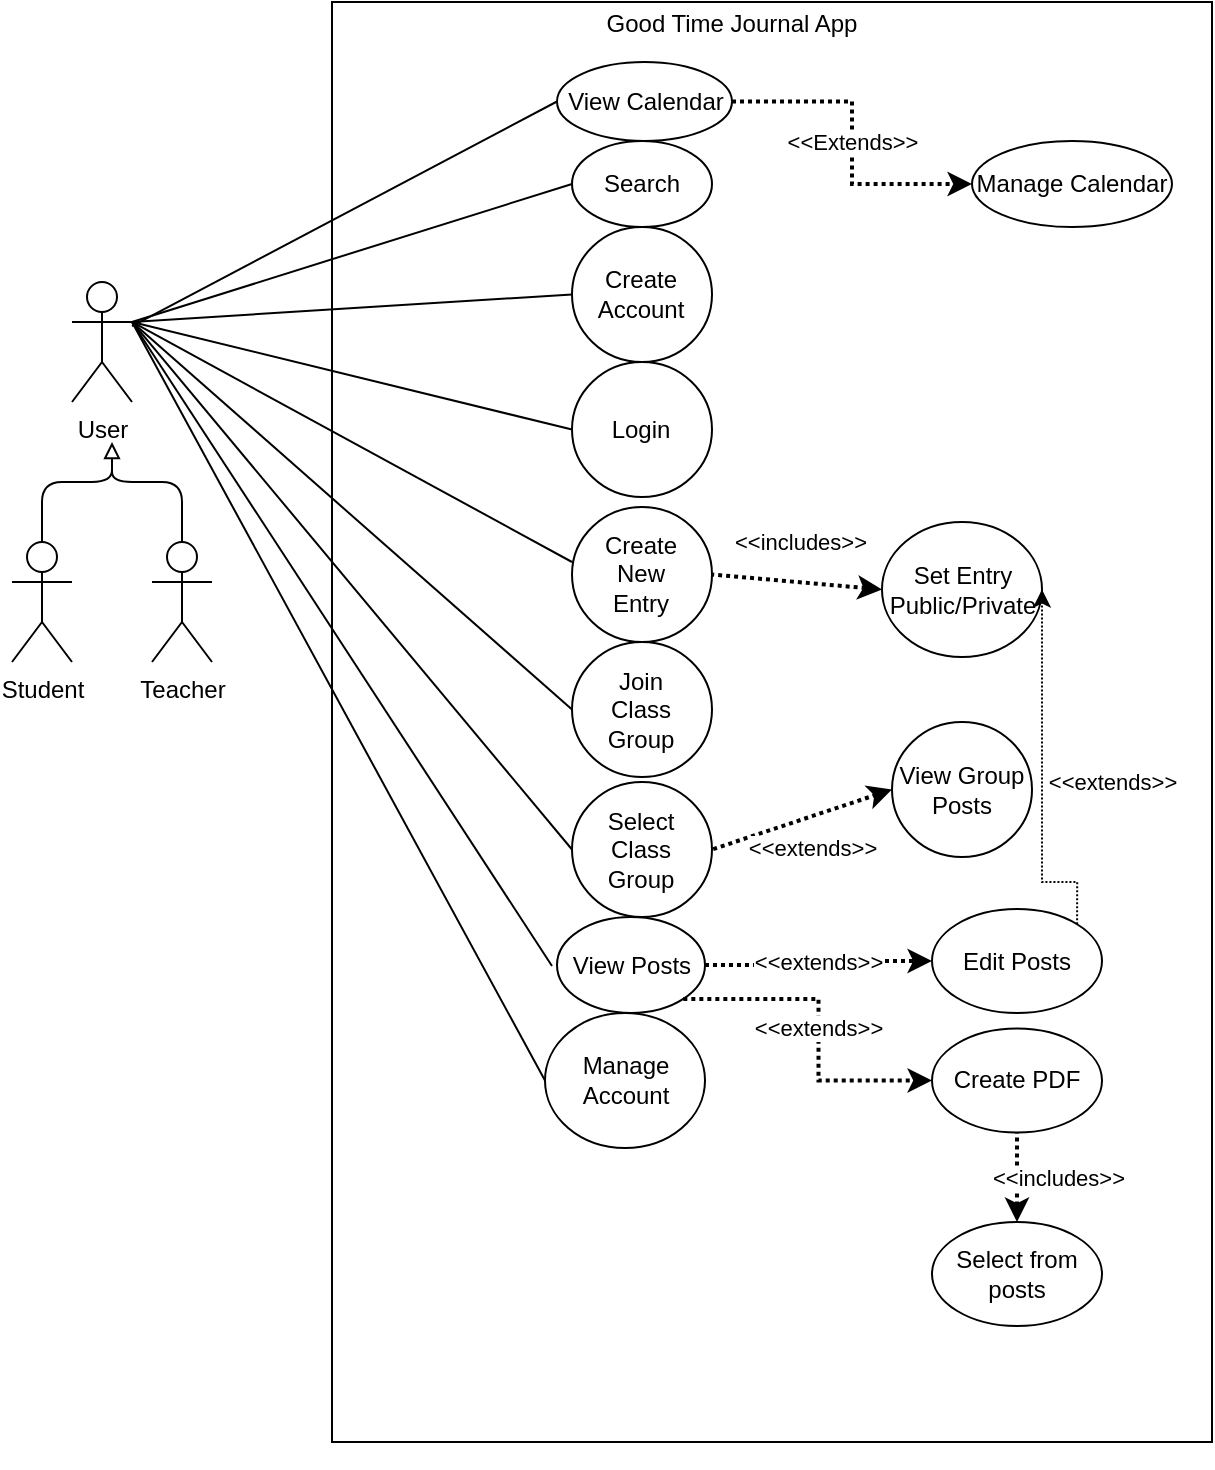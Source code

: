 <mxfile version="15.0.6" type="github">
  <diagram id="fqCkSu9vm9ViEe0apabM" name="Page-1">
    <mxGraphModel dx="1185" dy="627" grid="1" gridSize="10" guides="1" tooltips="1" connect="1" arrows="1" fold="1" page="1" pageScale="1" pageWidth="850" pageHeight="1100" math="0" shadow="0">
      <root>
        <mxCell id="0" />
        <mxCell id="1" parent="0" />
        <mxCell id="0rzklVT4OKaPTHBkq0-C-35" value="" style="group;movable=0;" parent="1" vertex="1" connectable="0">
          <mxGeometry x="350" y="100" width="290" height="632.81" as="geometry" />
        </mxCell>
        <mxCell id="0rzklVT4OKaPTHBkq0-C-66" value="" style="group;movable=0;" parent="0rzklVT4OKaPTHBkq0-C-35" vertex="1" connectable="0">
          <mxGeometry x="-150" y="-100" width="440" height="732.81" as="geometry" />
        </mxCell>
        <mxCell id="0rzklVT4OKaPTHBkq0-C-1" value="" style="rounded=0;whiteSpace=wrap;html=1;expand=0;editable=0;" parent="0rzklVT4OKaPTHBkq0-C-66" vertex="1">
          <mxGeometry width="440" height="720" as="geometry" />
        </mxCell>
        <mxCell id="0rzklVT4OKaPTHBkq0-C-65" value="Good Time Journal App" style="text;html=1;strokeColor=none;fillColor=none;align=center;verticalAlign=middle;whiteSpace=wrap;rounded=0;" parent="0rzklVT4OKaPTHBkq0-C-66" vertex="1">
          <mxGeometry x="130" width="140" height="22.5" as="geometry" />
        </mxCell>
        <mxCell id="0rzklVT4OKaPTHBkq0-C-53" value="&amp;lt;&amp;lt;includes&amp;gt;&amp;gt;" style="endArrow=none;html=1;strokeWidth=2;startArrow=classic;startFill=1;entryX=1;entryY=0.5;entryDx=0;entryDy=0;exitX=0;exitY=0.5;exitDx=0;exitDy=0;dashed=1;dashPattern=1 1;" parent="0rzklVT4OKaPTHBkq0-C-66" source="0rzklVT4OKaPTHBkq0-C-45" target="0rzklVT4OKaPTHBkq0-C-42" edge="1">
          <mxGeometry y="-20" width="50" height="50" relative="1" as="geometry">
            <mxPoint x="320" y="393.75" as="sourcePoint" />
            <mxPoint x="370" y="337.5" as="targetPoint" />
            <Array as="points" />
            <mxPoint as="offset" />
          </mxGeometry>
        </mxCell>
        <mxCell id="0rzklVT4OKaPTHBkq0-C-54" value="" style="group" parent="0rzklVT4OKaPTHBkq0-C-66" vertex="1" connectable="0">
          <mxGeometry x="120" y="320" width="70" height="67.5" as="geometry" />
        </mxCell>
        <mxCell id="0rzklVT4OKaPTHBkq0-C-55" value="" style="ellipse;whiteSpace=wrap;html=1;" parent="0rzklVT4OKaPTHBkq0-C-54" vertex="1">
          <mxGeometry width="70" height="67.5" as="geometry" />
        </mxCell>
        <mxCell id="0rzklVT4OKaPTHBkq0-C-56" value="Join Class Group" style="text;html=1;strokeColor=none;fillColor=none;align=center;verticalAlign=middle;whiteSpace=wrap;rounded=0;" parent="0rzklVT4OKaPTHBkq0-C-54" vertex="1">
          <mxGeometry x="23.333" y="25.312" width="23.333" height="16.875" as="geometry" />
        </mxCell>
        <mxCell id="0rzklVT4OKaPTHBkq0-C-89" value="&amp;lt;&amp;lt;extends&amp;gt;&amp;gt;" style="endArrow=none;html=1;strokeWidth=2;startArrow=classic;startFill=1;dashed=1;dashPattern=1 1;entryX=1;entryY=0.5;entryDx=0;entryDy=0;exitX=0;exitY=0.5;exitDx=0;exitDy=0;" parent="0rzklVT4OKaPTHBkq0-C-66" source="0rzklVT4OKaPTHBkq0-C-58" target="0rzklVT4OKaPTHBkq0-C-75" edge="1">
          <mxGeometry x="-0.006" y="15" width="50" height="50" relative="1" as="geometry">
            <mxPoint x="520" y="480" as="sourcePoint" />
            <mxPoint x="230" y="381.094" as="targetPoint" />
            <Array as="points" />
            <mxPoint as="offset" />
          </mxGeometry>
        </mxCell>
        <mxCell id="-kTuXStXJfN16XEMPzo_-2" value="Manage Account" style="ellipse;whiteSpace=wrap;html=1;" parent="0rzklVT4OKaPTHBkq0-C-66" vertex="1">
          <mxGeometry x="106.5" y="505.5" width="80" height="67.5" as="geometry" />
        </mxCell>
        <mxCell id="0rzklVT4OKaPTHBkq0-C-74" value="" style="group" parent="0rzklVT4OKaPTHBkq0-C-66" vertex="1" connectable="0">
          <mxGeometry x="120" y="390" width="70" height="67.5" as="geometry" />
        </mxCell>
        <mxCell id="0rzklVT4OKaPTHBkq0-C-75" value="" style="ellipse;whiteSpace=wrap;html=1;" parent="0rzklVT4OKaPTHBkq0-C-74" vertex="1">
          <mxGeometry width="70" height="67.5" as="geometry" />
        </mxCell>
        <mxCell id="0rzklVT4OKaPTHBkq0-C-76" value="Select Class Group" style="text;html=1;strokeColor=none;fillColor=none;align=center;verticalAlign=middle;whiteSpace=wrap;rounded=0;" parent="0rzklVT4OKaPTHBkq0-C-74" vertex="1">
          <mxGeometry x="23.333" y="25.312" width="23.333" height="16.875" as="geometry" />
        </mxCell>
        <mxCell id="0rzklVT4OKaPTHBkq0-C-41" value="" style="group" parent="0rzklVT4OKaPTHBkq0-C-66" vertex="1" connectable="0">
          <mxGeometry x="120" y="252.5" width="70" height="67.5" as="geometry" />
        </mxCell>
        <mxCell id="0rzklVT4OKaPTHBkq0-C-42" value="" style="ellipse;whiteSpace=wrap;html=1;" parent="0rzklVT4OKaPTHBkq0-C-41" vertex="1">
          <mxGeometry width="70" height="67.5" as="geometry" />
        </mxCell>
        <mxCell id="0rzklVT4OKaPTHBkq0-C-43" value="Create New Entry" style="text;html=1;strokeColor=none;fillColor=none;align=center;verticalAlign=middle;whiteSpace=wrap;rounded=0;" parent="0rzklVT4OKaPTHBkq0-C-41" vertex="1">
          <mxGeometry x="23.333" y="25.312" width="23.333" height="16.875" as="geometry" />
        </mxCell>
        <mxCell id="0rzklVT4OKaPTHBkq0-C-38" value="" style="group" parent="0rzklVT4OKaPTHBkq0-C-66" vertex="1" connectable="0">
          <mxGeometry x="120" y="180" width="70" height="67.5" as="geometry" />
        </mxCell>
        <mxCell id="0rzklVT4OKaPTHBkq0-C-39" value="" style="ellipse;whiteSpace=wrap;html=1;" parent="0rzklVT4OKaPTHBkq0-C-38" vertex="1">
          <mxGeometry width="70" height="67.5" as="geometry" />
        </mxCell>
        <mxCell id="0rzklVT4OKaPTHBkq0-C-40" value="&lt;div&gt;Login&lt;/div&gt;" style="text;html=1;strokeColor=none;fillColor=none;align=center;verticalAlign=middle;whiteSpace=wrap;rounded=0;" parent="0rzklVT4OKaPTHBkq0-C-38" vertex="1">
          <mxGeometry x="23.333" y="25.312" width="23.333" height="16.875" as="geometry" />
        </mxCell>
        <mxCell id="0rzklVT4OKaPTHBkq0-C-44" value="" style="group" parent="0rzklVT4OKaPTHBkq0-C-66" vertex="1" connectable="0">
          <mxGeometry x="275" y="260" width="80" height="67.5" as="geometry" />
        </mxCell>
        <mxCell id="0rzklVT4OKaPTHBkq0-C-45" value="" style="ellipse;whiteSpace=wrap;html=1;" parent="0rzklVT4OKaPTHBkq0-C-44" vertex="1">
          <mxGeometry width="80" height="67.5" as="geometry" />
        </mxCell>
        <mxCell id="0rzklVT4OKaPTHBkq0-C-46" value="&lt;div&gt;Set Entry Public/Private&lt;/div&gt;" style="text;html=1;strokeColor=none;fillColor=none;align=center;verticalAlign=middle;whiteSpace=wrap;rounded=0;" parent="0rzklVT4OKaPTHBkq0-C-44" vertex="1">
          <mxGeometry x="26.667" y="25.312" width="26.667" height="16.875" as="geometry" />
        </mxCell>
        <mxCell id="0rzklVT4OKaPTHBkq0-C-67" value="" style="group" parent="0rzklVT4OKaPTHBkq0-C-66" vertex="1" connectable="0">
          <mxGeometry x="120" y="112.5" width="70" height="67.5" as="geometry" />
        </mxCell>
        <mxCell id="0rzklVT4OKaPTHBkq0-C-68" value="" style="ellipse;whiteSpace=wrap;html=1;" parent="0rzklVT4OKaPTHBkq0-C-67" vertex="1">
          <mxGeometry width="70" height="67.5" as="geometry" />
        </mxCell>
        <mxCell id="0rzklVT4OKaPTHBkq0-C-69" value="Create Account" style="text;html=1;strokeColor=none;fillColor=none;align=center;verticalAlign=middle;whiteSpace=wrap;rounded=0;" parent="0rzklVT4OKaPTHBkq0-C-67" vertex="1">
          <mxGeometry x="23.333" y="25.312" width="23.333" height="16.875" as="geometry" />
        </mxCell>
        <mxCell id="-kTuXStXJfN16XEMPzo_-14" value="Search" style="ellipse;whiteSpace=wrap;html=1;" parent="0rzklVT4OKaPTHBkq0-C-66" vertex="1">
          <mxGeometry x="120" y="69.5" width="70" height="43" as="geometry" />
        </mxCell>
        <mxCell id="-kTuXStXJfN16XEMPzo_-15" value="View Calendar" style="ellipse;whiteSpace=wrap;html=1;" parent="0rzklVT4OKaPTHBkq0-C-66" vertex="1">
          <mxGeometry x="112.5" y="30" width="87.5" height="39.5" as="geometry" />
        </mxCell>
        <mxCell id="-kTuXStXJfN16XEMPzo_-20" value="&amp;lt;&amp;lt;Extends&amp;gt;&amp;gt;" style="edgeStyle=orthogonalEdgeStyle;rounded=0;orthogonalLoop=1;jettySize=auto;html=1;dashed=1;dashPattern=1 1;endArrow=classic;endFill=1;strokeColor=#000000;strokeWidth=2;entryX=0;entryY=0.5;entryDx=0;entryDy=0;exitX=1;exitY=0.5;exitDx=0;exitDy=0;" parent="0rzklVT4OKaPTHBkq0-C-66" source="-kTuXStXJfN16XEMPzo_-15" target="-kTuXStXJfN16XEMPzo_-16" edge="1">
          <mxGeometry relative="1" as="geometry">
            <mxPoint x="500" y="270" as="sourcePoint" />
          </mxGeometry>
        </mxCell>
        <mxCell id="-kTuXStXJfN16XEMPzo_-16" value="Manage Calendar" style="ellipse;whiteSpace=wrap;html=1;" parent="0rzklVT4OKaPTHBkq0-C-66" vertex="1">
          <mxGeometry x="320" y="69.5" width="100" height="43" as="geometry" />
        </mxCell>
        <mxCell id="0rzklVT4OKaPTHBkq0-C-58" value="View Group Posts" style="ellipse;whiteSpace=wrap;html=1;" parent="0rzklVT4OKaPTHBkq0-C-66" vertex="1">
          <mxGeometry x="280" y="360" width="70" height="67.5" as="geometry" />
        </mxCell>
        <mxCell id="-kTuXStXJfN16XEMPzo_-21" value="View Posts" style="ellipse;whiteSpace=wrap;html=1;" parent="0rzklVT4OKaPTHBkq0-C-66" vertex="1">
          <mxGeometry x="112.5" y="457.5" width="74" height="48" as="geometry" />
        </mxCell>
        <mxCell id="-kTuXStXJfN16XEMPzo_-23" value="&amp;lt;&amp;lt;extends&amp;gt;&amp;gt;" style="edgeStyle=orthogonalEdgeStyle;rounded=0;orthogonalLoop=1;jettySize=auto;html=1;dashed=1;dashPattern=1 1;endArrow=classic;endFill=1;strokeColor=#000000;strokeWidth=2;entryX=0;entryY=0.5;entryDx=0;entryDy=0;exitX=1;exitY=0.5;exitDx=0;exitDy=0;" parent="0rzklVT4OKaPTHBkq0-C-66" source="-kTuXStXJfN16XEMPzo_-21" target="-kTuXStXJfN16XEMPzo_-22" edge="1">
          <mxGeometry relative="1" as="geometry">
            <mxPoint x="500" y="600" as="sourcePoint" />
          </mxGeometry>
        </mxCell>
        <mxCell id="-kTuXStXJfN16XEMPzo_-22" value="Edit Posts" style="ellipse;whiteSpace=wrap;html=1;" parent="0rzklVT4OKaPTHBkq0-C-66" vertex="1">
          <mxGeometry x="300" y="453.5" width="85" height="52" as="geometry" />
        </mxCell>
        <mxCell id="-kTuXStXJfN16XEMPzo_-25" value="&amp;lt;&amp;lt;extends&amp;gt;&amp;gt;" style="edgeStyle=orthogonalEdgeStyle;rounded=0;orthogonalLoop=1;jettySize=auto;html=1;endArrow=classic;endFill=1;strokeWidth=1;dashed=1;dashPattern=1 1;entryX=1;entryY=0.5;entryDx=0;entryDy=0;exitX=1;exitY=0;exitDx=0;exitDy=0;" parent="0rzklVT4OKaPTHBkq0-C-66" source="-kTuXStXJfN16XEMPzo_-22" target="0rzklVT4OKaPTHBkq0-C-45" edge="1">
          <mxGeometry x="-0.04" y="-35" relative="1" as="geometry">
            <Array as="points">
              <mxPoint x="373" y="440" />
              <mxPoint x="355" y="440" />
            </Array>
            <mxPoint x="510" y="330" as="sourcePoint" />
            <mxPoint x="510" y="470" as="targetPoint" />
            <mxPoint as="offset" />
          </mxGeometry>
        </mxCell>
        <mxCell id="X9dqfl4tY2rCqgY5y9d6-16" value="Create PDF" style="ellipse;whiteSpace=wrap;html=1;" parent="0rzklVT4OKaPTHBkq0-C-66" vertex="1">
          <mxGeometry x="300" y="513.25" width="85" height="52" as="geometry" />
        </mxCell>
        <mxCell id="X9dqfl4tY2rCqgY5y9d6-17" value="Select from posts" style="ellipse;whiteSpace=wrap;html=1;" parent="0rzklVT4OKaPTHBkq0-C-66" vertex="1">
          <mxGeometry x="300" y="610" width="85" height="52" as="geometry" />
        </mxCell>
        <mxCell id="X9dqfl4tY2rCqgY5y9d6-18" value="&amp;lt;&amp;lt;includes&amp;gt;&amp;gt;" style="endArrow=none;html=1;strokeWidth=2;startArrow=classic;startFill=1;entryX=0.5;entryY=1;entryDx=0;entryDy=0;exitX=0.5;exitY=0;exitDx=0;exitDy=0;dashed=1;dashPattern=1 1;" parent="0rzklVT4OKaPTHBkq0-C-66" source="X9dqfl4tY2rCqgY5y9d6-17" target="X9dqfl4tY2rCqgY5y9d6-16" edge="1">
          <mxGeometry y="-20" width="50" height="50" relative="1" as="geometry">
            <mxPoint x="285" y="303.75" as="sourcePoint" />
            <mxPoint x="200" y="296.25" as="targetPoint" />
            <Array as="points" />
            <mxPoint as="offset" />
          </mxGeometry>
        </mxCell>
        <mxCell id="X9dqfl4tY2rCqgY5y9d6-19" value="&amp;lt;&amp;lt;extends&amp;gt;&amp;gt;" style="edgeStyle=orthogonalEdgeStyle;rounded=0;orthogonalLoop=1;jettySize=auto;html=1;dashed=1;dashPattern=1 1;endArrow=classic;endFill=1;strokeColor=#000000;strokeWidth=2;entryX=0;entryY=0.5;entryDx=0;entryDy=0;exitX=1;exitY=1;exitDx=0;exitDy=0;" parent="0rzklVT4OKaPTHBkq0-C-66" source="-kTuXStXJfN16XEMPzo_-21" target="X9dqfl4tY2rCqgY5y9d6-16" edge="1">
          <mxGeometry relative="1" as="geometry">
            <mxPoint x="196.5" y="491.5" as="sourcePoint" />
            <mxPoint x="310" y="489.5" as="targetPoint" />
          </mxGeometry>
        </mxCell>
        <mxCell id="0rzklVT4OKaPTHBkq0-C-2" value="User" style="shape=umlActor;verticalLabelPosition=bottom;verticalAlign=top;html=1;outlineConnect=0;" parent="1" vertex="1">
          <mxGeometry x="70" y="140" width="30" height="60" as="geometry" />
        </mxCell>
        <mxCell id="X9dqfl4tY2rCqgY5y9d6-3" value="" style="endArrow=none;html=1;entryX=0;entryY=0.5;entryDx=0;entryDy=0;exitX=1;exitY=0.333;exitDx=0;exitDy=0;exitPerimeter=0;" parent="1" source="0rzklVT4OKaPTHBkq0-C-2" target="-kTuXStXJfN16XEMPzo_-14" edge="1">
          <mxGeometry width="50" height="50" relative="1" as="geometry">
            <mxPoint x="170" y="180" as="sourcePoint" />
            <mxPoint x="322.5" y="59.75" as="targetPoint" />
          </mxGeometry>
        </mxCell>
        <mxCell id="X9dqfl4tY2rCqgY5y9d6-2" value="" style="endArrow=none;html=1;entryX=0;entryY=0.5;entryDx=0;entryDy=0;" parent="1" target="-kTuXStXJfN16XEMPzo_-15" edge="1" source="0rzklVT4OKaPTHBkq0-C-2">
          <mxGeometry width="50" height="50" relative="1" as="geometry">
            <mxPoint x="160" y="166" as="sourcePoint" />
            <mxPoint x="300" y="100" as="targetPoint" />
          </mxGeometry>
        </mxCell>
        <mxCell id="X9dqfl4tY2rCqgY5y9d6-4" value="" style="endArrow=none;html=1;entryX=0;entryY=0.5;entryDx=0;entryDy=0;exitX=1;exitY=0.333;exitDx=0;exitDy=0;exitPerimeter=0;" parent="1" target="0rzklVT4OKaPTHBkq0-C-68" edge="1" source="0rzklVT4OKaPTHBkq0-C-2">
          <mxGeometry width="50" height="50" relative="1" as="geometry">
            <mxPoint x="160" y="190" as="sourcePoint" />
            <mxPoint x="322.5" y="59.75" as="targetPoint" />
          </mxGeometry>
        </mxCell>
        <mxCell id="X9dqfl4tY2rCqgY5y9d6-5" value="" style="endArrow=none;html=1;entryX=0;entryY=0.5;entryDx=0;entryDy=0;exitX=1;exitY=0.333;exitDx=0;exitDy=0;exitPerimeter=0;" parent="1" source="0rzklVT4OKaPTHBkq0-C-2" target="0rzklVT4OKaPTHBkq0-C-39" edge="1">
          <mxGeometry width="50" height="50" relative="1" as="geometry">
            <mxPoint x="180" y="186" as="sourcePoint" />
            <mxPoint x="332.5" y="69.75" as="targetPoint" />
          </mxGeometry>
        </mxCell>
        <mxCell id="X9dqfl4tY2rCqgY5y9d6-6" value="" style="endArrow=none;html=1;entryX=0;entryY=0.5;entryDx=0;entryDy=0;exitX=1;exitY=0.333;exitDx=0;exitDy=0;exitPerimeter=0;" parent="1" source="0rzklVT4OKaPTHBkq0-C-2" target="-kTuXStXJfN16XEMPzo_-2" edge="1">
          <mxGeometry width="50" height="50" relative="1" as="geometry">
            <mxPoint x="110" y="180" as="sourcePoint" />
            <mxPoint x="342.5" y="79.75" as="targetPoint" />
          </mxGeometry>
        </mxCell>
        <mxCell id="X9dqfl4tY2rCqgY5y9d6-7" value="" style="endArrow=none;html=1;exitX=1;exitY=0.333;exitDx=0;exitDy=0;exitPerimeter=0;" parent="1" source="0rzklVT4OKaPTHBkq0-C-2" edge="1">
          <mxGeometry width="50" height="50" relative="1" as="geometry">
            <mxPoint x="110" y="180" as="sourcePoint" />
            <mxPoint x="310" y="482" as="targetPoint" />
          </mxGeometry>
        </mxCell>
        <mxCell id="X9dqfl4tY2rCqgY5y9d6-8" value="" style="endArrow=none;html=1;entryX=0;entryY=0.5;entryDx=0;entryDy=0;exitX=1;exitY=0.333;exitDx=0;exitDy=0;exitPerimeter=0;" parent="1" target="0rzklVT4OKaPTHBkq0-C-75" edge="1" source="0rzklVT4OKaPTHBkq0-C-2">
          <mxGeometry width="50" height="50" relative="1" as="geometry">
            <mxPoint x="110" y="180" as="sourcePoint" />
            <mxPoint x="362.5" y="99.75" as="targetPoint" />
          </mxGeometry>
        </mxCell>
        <mxCell id="X9dqfl4tY2rCqgY5y9d6-9" value="" style="endArrow=none;html=1;entryX=0;entryY=0.5;entryDx=0;entryDy=0;exitX=1;exitY=0.333;exitDx=0;exitDy=0;exitPerimeter=0;" parent="1" target="0rzklVT4OKaPTHBkq0-C-55" edge="1" source="0rzklVT4OKaPTHBkq0-C-2">
          <mxGeometry width="50" height="50" relative="1" as="geometry">
            <mxPoint x="160" y="210" as="sourcePoint" />
            <mxPoint x="372.5" y="109.75" as="targetPoint" />
          </mxGeometry>
        </mxCell>
        <mxCell id="X9dqfl4tY2rCqgY5y9d6-10" value="" style="endArrow=none;html=1;exitX=1;exitY=0.333;exitDx=0;exitDy=0;exitPerimeter=0;" parent="1" source="0rzklVT4OKaPTHBkq0-C-2" edge="1">
          <mxGeometry width="50" height="50" relative="1" as="geometry">
            <mxPoint x="110" y="180" as="sourcePoint" />
            <mxPoint x="320" y="280" as="targetPoint" />
          </mxGeometry>
        </mxCell>
        <mxCell id="IKYbC42NyukTlLMAc9O0-1" value="Student" style="shape=umlActor;verticalLabelPosition=bottom;verticalAlign=top;html=1;outlineConnect=0;" vertex="1" parent="1">
          <mxGeometry x="40" y="270" width="30" height="60" as="geometry" />
        </mxCell>
        <mxCell id="IKYbC42NyukTlLMAc9O0-2" value="Teacher" style="shape=umlActor;verticalLabelPosition=bottom;verticalAlign=top;html=1;outlineConnect=0;" vertex="1" parent="1">
          <mxGeometry x="110" y="270" width="30" height="60" as="geometry" />
        </mxCell>
        <mxCell id="IKYbC42NyukTlLMAc9O0-4" value="" style="endArrow=block;html=1;endFill=0;exitX=0.5;exitY=0;exitDx=0;exitDy=0;exitPerimeter=0;" edge="1" parent="1" source="IKYbC42NyukTlLMAc9O0-1">
          <mxGeometry width="50" height="50" relative="1" as="geometry">
            <mxPoint x="50" y="270" as="sourcePoint" />
            <mxPoint x="90" y="220" as="targetPoint" />
            <Array as="points">
              <mxPoint x="55" y="240" />
              <mxPoint x="90" y="240" />
            </Array>
          </mxGeometry>
        </mxCell>
        <mxCell id="IKYbC42NyukTlLMAc9O0-6" value="" style="endArrow=none;html=1;exitX=0.5;exitY=0;exitDx=0;exitDy=0;exitPerimeter=0;" edge="1" parent="1" source="IKYbC42NyukTlLMAc9O0-2">
          <mxGeometry width="50" height="50" relative="1" as="geometry">
            <mxPoint x="90" y="280" as="sourcePoint" />
            <mxPoint x="90" y="230" as="targetPoint" />
            <Array as="points">
              <mxPoint x="125" y="240" />
              <mxPoint x="90" y="240" />
            </Array>
          </mxGeometry>
        </mxCell>
      </root>
    </mxGraphModel>
  </diagram>
</mxfile>
